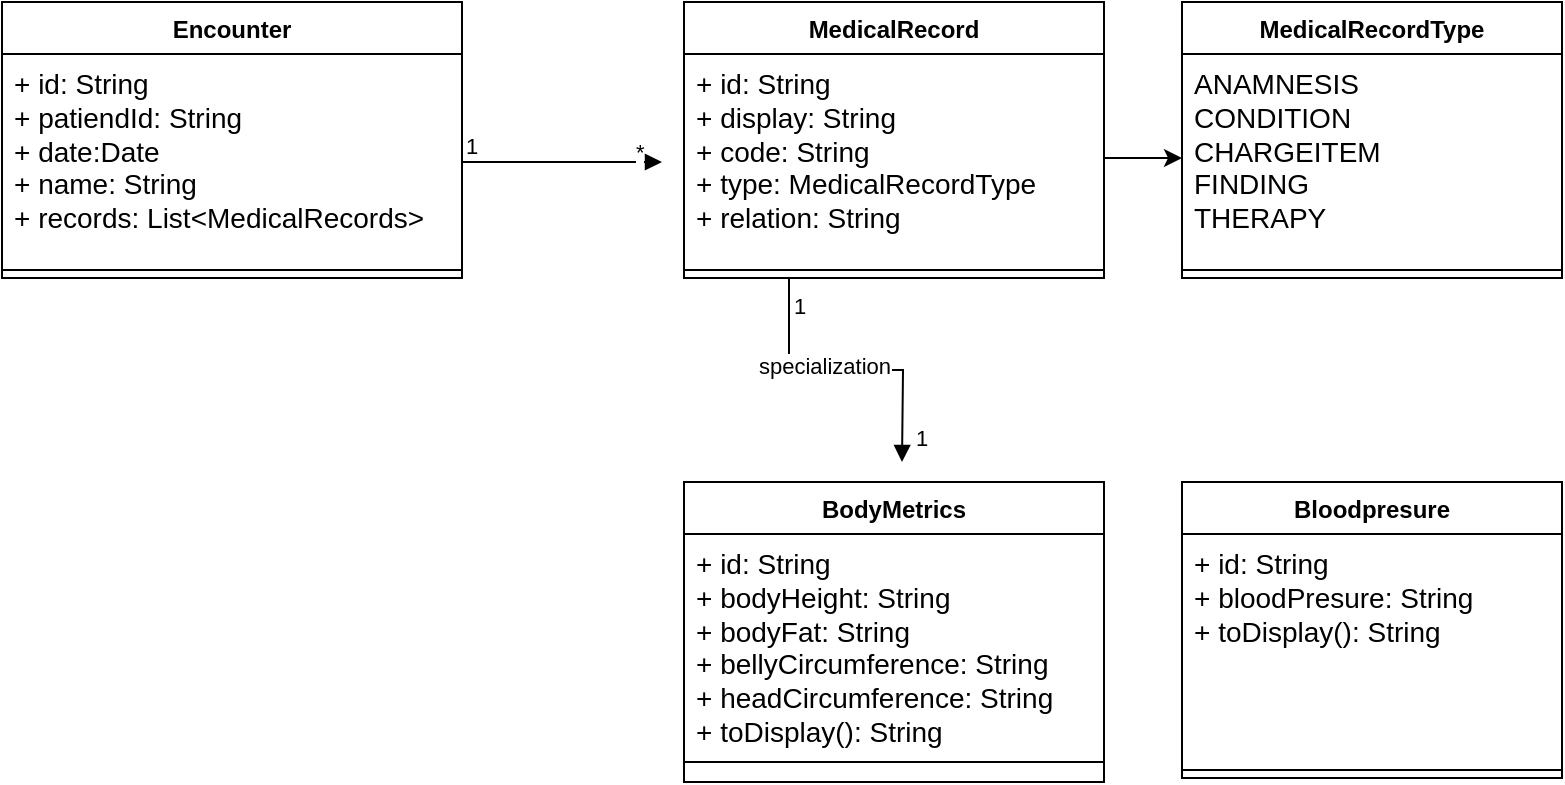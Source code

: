 <mxfile version="22.1.2" type="device">
  <diagram name="Seite-1" id="hBREeetBM2c96PoSBPTZ">
    <mxGraphModel dx="1383" dy="809" grid="1" gridSize="10" guides="1" tooltips="1" connect="1" arrows="1" fold="1" page="1" pageScale="1" pageWidth="827" pageHeight="1169" math="0" shadow="0">
      <root>
        <mxCell id="0" />
        <mxCell id="1" parent="0" />
        <mxCell id="7tsFfhqOV2eTebvIQZ4a-1" value="MedicalRecord&lt;br&gt;" style="swimlane;fontStyle=1;align=center;verticalAlign=top;childLayout=stackLayout;horizontal=1;startSize=26;horizontalStack=0;resizeParent=1;resizeParentMax=0;resizeLast=0;collapsible=1;marginBottom=0;whiteSpace=wrap;html=1;" parent="1" vertex="1">
          <mxGeometry x="365" y="80" width="210" height="138" as="geometry" />
        </mxCell>
        <mxCell id="7tsFfhqOV2eTebvIQZ4a-2" value="&lt;font style=&quot;font-size: 14px;&quot;&gt;+ id: String&lt;br&gt;+ display: String&lt;br&gt;+ code: String&lt;br&gt;+ type: MedicalRecordType&lt;br&gt;+ relation: String&lt;br&gt;&lt;/font&gt;" style="text;strokeColor=none;fillColor=none;align=left;verticalAlign=top;spacingLeft=4;spacingRight=4;overflow=hidden;rotatable=0;points=[[0,0.5],[1,0.5]];portConstraint=eastwest;whiteSpace=wrap;html=1;" parent="7tsFfhqOV2eTebvIQZ4a-1" vertex="1">
          <mxGeometry y="26" width="210" height="104" as="geometry" />
        </mxCell>
        <mxCell id="7tsFfhqOV2eTebvIQZ4a-3" value="" style="line;strokeWidth=1;fillColor=none;align=left;verticalAlign=middle;spacingTop=-1;spacingLeft=3;spacingRight=3;rotatable=0;labelPosition=right;points=[];portConstraint=eastwest;strokeColor=inherit;" parent="7tsFfhqOV2eTebvIQZ4a-1" vertex="1">
          <mxGeometry y="130" width="210" height="8" as="geometry" />
        </mxCell>
        <mxCell id="7tsFfhqOV2eTebvIQZ4a-5" value="Encounter" style="swimlane;fontStyle=1;align=center;verticalAlign=top;childLayout=stackLayout;horizontal=1;startSize=26;horizontalStack=0;resizeParent=1;resizeParentMax=0;resizeLast=0;collapsible=1;marginBottom=0;whiteSpace=wrap;html=1;" parent="1" vertex="1">
          <mxGeometry x="24" y="80" width="230" height="138" as="geometry" />
        </mxCell>
        <mxCell id="7tsFfhqOV2eTebvIQZ4a-6" value="&lt;font style=&quot;font-size: 14px;&quot;&gt;+ id: String&lt;br&gt;+ patiendId: String&lt;br&gt;+ date:Date&lt;br&gt;+ name: String&lt;br&gt;+ records: List&amp;lt;MedicalRecords&amp;gt;&lt;br&gt;&lt;br&gt;&lt;/font&gt;" style="text;strokeColor=none;fillColor=none;align=left;verticalAlign=top;spacingLeft=4;spacingRight=4;overflow=hidden;rotatable=0;points=[[0,0.5],[1,0.5]];portConstraint=eastwest;whiteSpace=wrap;html=1;" parent="7tsFfhqOV2eTebvIQZ4a-5" vertex="1">
          <mxGeometry y="26" width="230" height="104" as="geometry" />
        </mxCell>
        <mxCell id="7tsFfhqOV2eTebvIQZ4a-7" value="" style="line;strokeWidth=1;fillColor=none;align=left;verticalAlign=middle;spacingTop=-1;spacingLeft=3;spacingRight=3;rotatable=0;labelPosition=right;points=[];portConstraint=eastwest;strokeColor=inherit;" parent="7tsFfhqOV2eTebvIQZ4a-5" vertex="1">
          <mxGeometry y="130" width="230" height="8" as="geometry" />
        </mxCell>
        <mxCell id="7tsFfhqOV2eTebvIQZ4a-8" value="" style="endArrow=block;endFill=1;html=1;edgeStyle=orthogonalEdgeStyle;align=left;verticalAlign=top;rounded=0;" parent="1" edge="1">
          <mxGeometry x="-1" relative="1" as="geometry">
            <mxPoint x="254" y="160" as="sourcePoint" />
            <mxPoint x="354" y="160" as="targetPoint" />
          </mxGeometry>
        </mxCell>
        <mxCell id="7tsFfhqOV2eTebvIQZ4a-9" value="1" style="edgeLabel;resizable=0;html=1;align=left;verticalAlign=bottom;" parent="7tsFfhqOV2eTebvIQZ4a-8" connectable="0" vertex="1">
          <mxGeometry x="-1" relative="1" as="geometry" />
        </mxCell>
        <mxCell id="7tsFfhqOV2eTebvIQZ4a-13" value="*" style="edgeLabel;resizable=0;html=1;align=left;verticalAlign=bottom;" parent="1" connectable="0" vertex="1">
          <mxGeometry x="264" y="180" as="geometry">
            <mxPoint x="75" y="-17" as="offset" />
          </mxGeometry>
        </mxCell>
        <mxCell id="7tsFfhqOV2eTebvIQZ4a-14" value="BodyMetrics" style="swimlane;fontStyle=1;align=center;verticalAlign=top;childLayout=stackLayout;horizontal=1;startSize=26;horizontalStack=0;resizeParent=1;resizeParentMax=0;resizeLast=0;collapsible=1;marginBottom=0;whiteSpace=wrap;html=1;" parent="1" vertex="1">
          <mxGeometry x="365" y="320" width="210" height="150" as="geometry" />
        </mxCell>
        <mxCell id="7tsFfhqOV2eTebvIQZ4a-15" value="&lt;font style=&quot;font-size: 14px;&quot;&gt;+ id: String&lt;br&gt;+ bodyHeight: String&lt;br&gt;+ bodyFat: String&lt;br&gt;+ bellyCircumference&lt;span style=&quot;background-color: initial;&quot;&gt;: String&lt;/span&gt;&lt;br&gt;+ headCircumference&lt;span style=&quot;background-color: initial;&quot;&gt;: String&lt;br&gt;&lt;/span&gt;+ toDisplay(): String&lt;br&gt;&lt;/font&gt;" style="text;strokeColor=none;fillColor=none;align=left;verticalAlign=top;spacingLeft=4;spacingRight=4;overflow=hidden;rotatable=0;points=[[0,0.5],[1,0.5]];portConstraint=eastwest;whiteSpace=wrap;html=1;" parent="7tsFfhqOV2eTebvIQZ4a-14" vertex="1">
          <mxGeometry y="26" width="210" height="104" as="geometry" />
        </mxCell>
        <mxCell id="7tsFfhqOV2eTebvIQZ4a-16" value="" style="line;strokeWidth=1;fillColor=none;align=left;verticalAlign=middle;spacingTop=-1;spacingLeft=3;spacingRight=3;rotatable=0;labelPosition=right;points=[];portConstraint=eastwest;strokeColor=inherit;" parent="7tsFfhqOV2eTebvIQZ4a-14" vertex="1">
          <mxGeometry y="130" width="210" height="20" as="geometry" />
        </mxCell>
        <mxCell id="7tsFfhqOV2eTebvIQZ4a-25" value="" style="endArrow=block;endFill=1;html=1;edgeStyle=orthogonalEdgeStyle;align=left;verticalAlign=top;rounded=0;exitX=0.25;exitY=1;exitDx=0;exitDy=0;" parent="1" source="7tsFfhqOV2eTebvIQZ4a-1" edge="1">
          <mxGeometry x="-1" relative="1" as="geometry">
            <mxPoint x="314" y="360" as="sourcePoint" />
            <mxPoint x="474" y="310" as="targetPoint" />
          </mxGeometry>
        </mxCell>
        <mxCell id="7tsFfhqOV2eTebvIQZ4a-26" value="1" style="edgeLabel;resizable=0;html=1;align=left;verticalAlign=bottom;" parent="7tsFfhqOV2eTebvIQZ4a-25" connectable="0" vertex="1">
          <mxGeometry x="-1" relative="1" as="geometry">
            <mxPoint y="22" as="offset" />
          </mxGeometry>
        </mxCell>
        <mxCell id="ZSwqGlGBloEM-RFQqdb9-1" value="specialization" style="edgeLabel;html=1;align=center;verticalAlign=middle;resizable=0;points=[];" parent="7tsFfhqOV2eTebvIQZ4a-25" vertex="1" connectable="0">
          <mxGeometry x="-0.152" y="2" relative="1" as="geometry">
            <mxPoint as="offset" />
          </mxGeometry>
        </mxCell>
        <mxCell id="7tsFfhqOV2eTebvIQZ4a-27" value="1" style="edgeLabel;resizable=0;html=1;align=left;verticalAlign=bottom;" parent="1" connectable="0" vertex="1">
          <mxGeometry x="427.5" y="250" as="geometry">
            <mxPoint x="51" y="56" as="offset" />
          </mxGeometry>
        </mxCell>
        <mxCell id="7tsFfhqOV2eTebvIQZ4a-29" value="Bloodpresure" style="swimlane;fontStyle=1;align=center;verticalAlign=top;childLayout=stackLayout;horizontal=1;startSize=26;horizontalStack=0;resizeParent=1;resizeParentMax=0;resizeLast=0;collapsible=1;marginBottom=0;whiteSpace=wrap;html=1;" parent="1" vertex="1">
          <mxGeometry x="614" y="320" width="190" height="148" as="geometry" />
        </mxCell>
        <mxCell id="7tsFfhqOV2eTebvIQZ4a-30" value="&lt;font style=&quot;font-size: 14px;&quot;&gt;+ id: String&lt;br&gt;+ bloodPresure: String&lt;br&gt;+ toDisplay(): String&lt;br&gt;&lt;/font&gt;" style="text;strokeColor=none;fillColor=none;align=left;verticalAlign=top;spacingLeft=4;spacingRight=4;overflow=hidden;rotatable=0;points=[[0,0.5],[1,0.5]];portConstraint=eastwest;whiteSpace=wrap;html=1;" parent="7tsFfhqOV2eTebvIQZ4a-29" vertex="1">
          <mxGeometry y="26" width="190" height="114" as="geometry" />
        </mxCell>
        <mxCell id="7tsFfhqOV2eTebvIQZ4a-31" value="" style="line;strokeWidth=1;fillColor=none;align=left;verticalAlign=middle;spacingTop=-1;spacingLeft=3;spacingRight=3;rotatable=0;labelPosition=right;points=[];portConstraint=eastwest;strokeColor=inherit;" parent="7tsFfhqOV2eTebvIQZ4a-29" vertex="1">
          <mxGeometry y="140" width="190" height="8" as="geometry" />
        </mxCell>
        <mxCell id="CaC6CnWJ_i6O9errCzdT-1" value="MedicalRecordType" style="swimlane;fontStyle=1;align=center;verticalAlign=top;childLayout=stackLayout;horizontal=1;startSize=26;horizontalStack=0;resizeParent=1;resizeParentMax=0;resizeLast=0;collapsible=1;marginBottom=0;whiteSpace=wrap;html=1;" parent="1" vertex="1">
          <mxGeometry x="614" y="80" width="190" height="138" as="geometry" />
        </mxCell>
        <mxCell id="CaC6CnWJ_i6O9errCzdT-2" value="&lt;font style=&quot;font-size: 14px;&quot;&gt;ANAMNESIS&lt;br&gt;CONDITION&lt;br&gt;CHARGEITEM&lt;br&gt;FINDING&lt;br&gt;THERAPY&lt;br&gt;&lt;/font&gt;" style="text;strokeColor=none;fillColor=none;align=left;verticalAlign=top;spacingLeft=4;spacingRight=4;overflow=hidden;rotatable=0;points=[[0,0.5],[1,0.5]];portConstraint=eastwest;whiteSpace=wrap;html=1;" parent="CaC6CnWJ_i6O9errCzdT-1" vertex="1">
          <mxGeometry y="26" width="190" height="104" as="geometry" />
        </mxCell>
        <mxCell id="CaC6CnWJ_i6O9errCzdT-3" value="" style="line;strokeWidth=1;fillColor=none;align=left;verticalAlign=middle;spacingTop=-1;spacingLeft=3;spacingRight=3;rotatable=0;labelPosition=right;points=[];portConstraint=eastwest;strokeColor=inherit;" parent="CaC6CnWJ_i6O9errCzdT-1" vertex="1">
          <mxGeometry y="130" width="190" height="8" as="geometry" />
        </mxCell>
        <mxCell id="CaC6CnWJ_i6O9errCzdT-5" value="" style="edgeStyle=orthogonalEdgeStyle;rounded=0;orthogonalLoop=1;jettySize=auto;html=1;" parent="1" source="7tsFfhqOV2eTebvIQZ4a-2" target="CaC6CnWJ_i6O9errCzdT-2" edge="1">
          <mxGeometry relative="1" as="geometry" />
        </mxCell>
      </root>
    </mxGraphModel>
  </diagram>
</mxfile>
